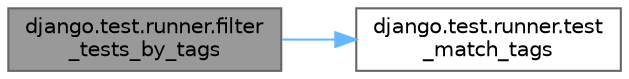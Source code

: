 digraph "django.test.runner.filter_tests_by_tags"
{
 // LATEX_PDF_SIZE
  bgcolor="transparent";
  edge [fontname=Helvetica,fontsize=10,labelfontname=Helvetica,labelfontsize=10];
  node [fontname=Helvetica,fontsize=10,shape=box,height=0.2,width=0.4];
  rankdir="LR";
  Node1 [id="Node000001",label="django.test.runner.filter\l_tests_by_tags",height=0.2,width=0.4,color="gray40", fillcolor="grey60", style="filled", fontcolor="black",tooltip=" "];
  Node1 -> Node2 [id="edge1_Node000001_Node000002",color="steelblue1",style="solid",tooltip=" "];
  Node2 [id="Node000002",label="django.test.runner.test\l_match_tags",height=0.2,width=0.4,color="grey40", fillcolor="white", style="filled",URL="$namespacedjango_1_1test_1_1runner.html#ab7cd88551b48cb8581f7ff7c749547b4",tooltip=" "];
}
